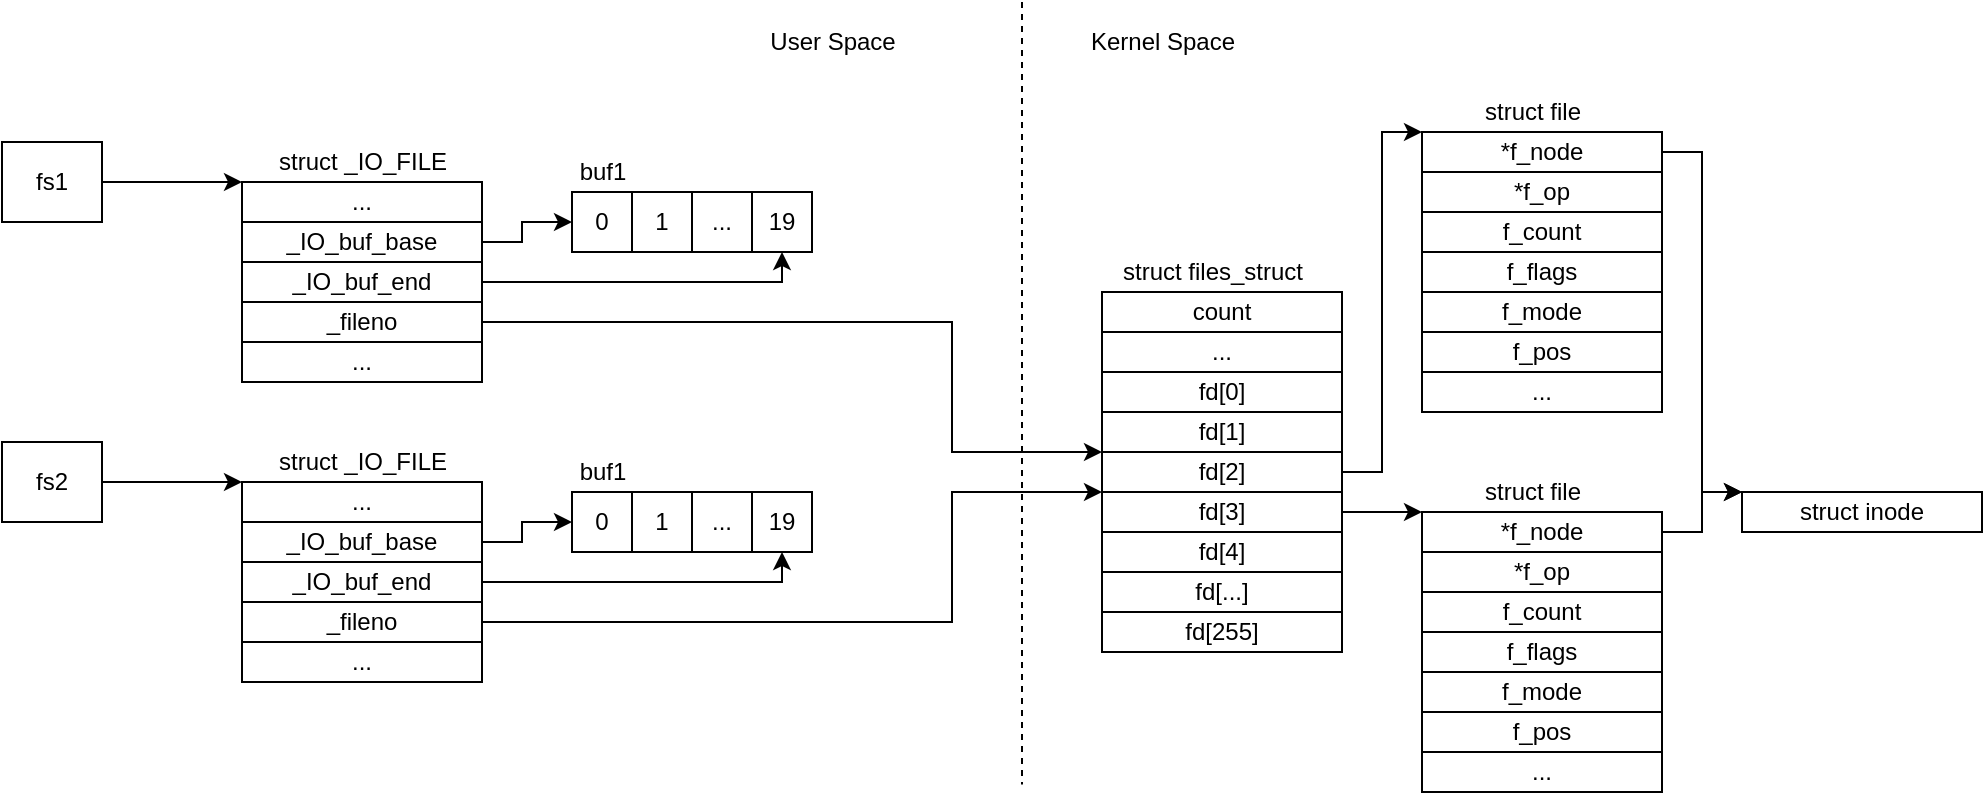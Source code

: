<mxfile>
    <diagram id="vR1wObXb0Fl8Qe1qTvs4" name="Page-1">
        <mxGraphModel dx="1013" dy="630" grid="0" gridSize="10" guides="1" tooltips="1" connect="1" arrows="1" fold="1" page="1" pageScale="1" pageWidth="1169" pageHeight="827" math="0" shadow="0">
            <root>
                <mxCell id="0"/>
                <mxCell id="1" parent="0"/>
                <mxCell id="37" style="edgeStyle=none;rounded=0;html=1;exitX=1;exitY=0.5;exitDx=0;exitDy=0;entryX=0;entryY=0;entryDx=0;entryDy=0;" parent="1" source="2" target="4" edge="1">
                    <mxGeometry relative="1" as="geometry"/>
                </mxCell>
                <mxCell id="2" value="fs1" style="whiteSpace=wrap;html=1;" parent="1" vertex="1">
                    <mxGeometry x="120" y="100" width="50" height="40" as="geometry"/>
                </mxCell>
                <mxCell id="38" style="edgeStyle=none;rounded=0;html=1;entryX=0;entryY=0;entryDx=0;entryDy=0;" parent="1" source="3" target="10" edge="1">
                    <mxGeometry relative="1" as="geometry"/>
                </mxCell>
                <mxCell id="3" value="fs2" style="whiteSpace=wrap;html=1;" parent="1" vertex="1">
                    <mxGeometry x="120" y="250" width="50" height="40" as="geometry"/>
                </mxCell>
                <mxCell id="4" value="..." style="whiteSpace=wrap;html=1;" parent="1" vertex="1">
                    <mxGeometry x="240" y="120" width="120" height="20" as="geometry"/>
                </mxCell>
                <mxCell id="31" style="edgeStyle=none;rounded=0;html=1;exitX=1;exitY=0.5;exitDx=0;exitDy=0;entryX=0;entryY=0.5;entryDx=0;entryDy=0;" parent="1" source="5" target="16" edge="1">
                    <mxGeometry relative="1" as="geometry">
                        <Array as="points">
                            <mxPoint x="380" y="150"/>
                            <mxPoint x="380" y="140"/>
                        </Array>
                    </mxGeometry>
                </mxCell>
                <mxCell id="5" value="_IO_buf_base" style="whiteSpace=wrap;html=1;" parent="1" vertex="1">
                    <mxGeometry x="240" y="140" width="120" height="20" as="geometry"/>
                </mxCell>
                <mxCell id="32" style="edgeStyle=none;rounded=0;html=1;exitX=1;exitY=0.5;exitDx=0;exitDy=0;entryX=0.5;entryY=1;entryDx=0;entryDy=0;" parent="1" source="6" target="19" edge="1">
                    <mxGeometry relative="1" as="geometry">
                        <Array as="points">
                            <mxPoint x="370" y="170"/>
                            <mxPoint x="510" y="170"/>
                        </Array>
                    </mxGeometry>
                </mxCell>
                <mxCell id="6" value="_IO_buf_end" style="whiteSpace=wrap;html=1;" parent="1" vertex="1">
                    <mxGeometry x="240" y="160" width="120" height="20" as="geometry"/>
                </mxCell>
                <mxCell id="35" style="edgeStyle=none;rounded=0;html=1;exitX=1;exitY=0.5;exitDx=0;exitDy=0;entryX=0;entryY=1;entryDx=0;entryDy=0;" parent="1" source="7" target="65" edge="1">
                    <mxGeometry relative="1" as="geometry">
                        <Array as="points">
                            <mxPoint x="595" y="190"/>
                            <mxPoint x="595" y="255"/>
                        </Array>
                        <mxPoint x="595" y="230.0" as="targetPoint"/>
                    </mxGeometry>
                </mxCell>
                <mxCell id="7" value="_fileno" style="whiteSpace=wrap;html=1;" parent="1" vertex="1">
                    <mxGeometry x="240" y="180" width="120" height="20" as="geometry"/>
                </mxCell>
                <mxCell id="8" value="..." style="whiteSpace=wrap;html=1;" parent="1" vertex="1">
                    <mxGeometry x="240" y="200" width="120" height="20" as="geometry"/>
                </mxCell>
                <mxCell id="9" value="struct _IO_FILE" style="text;html=1;resizable=0;autosize=1;align=center;verticalAlign=middle;points=[];fillColor=none;strokeColor=none;rounded=0;" parent="1" vertex="1">
                    <mxGeometry x="250" y="100" width="100" height="20" as="geometry"/>
                </mxCell>
                <mxCell id="10" value="..." style="whiteSpace=wrap;html=1;" parent="1" vertex="1">
                    <mxGeometry x="240" y="270" width="120" height="20" as="geometry"/>
                </mxCell>
                <mxCell id="30" style="edgeStyle=none;html=1;exitX=1;exitY=0.5;exitDx=0;exitDy=0;entryX=0;entryY=0.5;entryDx=0;entryDy=0;rounded=0;" parent="1" source="11" target="25" edge="1">
                    <mxGeometry relative="1" as="geometry">
                        <Array as="points">
                            <mxPoint x="380" y="300"/>
                            <mxPoint x="380" y="290"/>
                        </Array>
                    </mxGeometry>
                </mxCell>
                <mxCell id="11" value="_IO_buf_base" style="whiteSpace=wrap;html=1;" parent="1" vertex="1">
                    <mxGeometry x="240" y="290" width="120" height="20" as="geometry"/>
                </mxCell>
                <mxCell id="33" style="edgeStyle=none;rounded=0;html=1;exitX=1;exitY=0.5;exitDx=0;exitDy=0;entryX=0.5;entryY=1;entryDx=0;entryDy=0;" parent="1" source="12" target="28" edge="1">
                    <mxGeometry relative="1" as="geometry">
                        <Array as="points">
                            <mxPoint x="370" y="320"/>
                            <mxPoint x="400" y="320"/>
                            <mxPoint x="510" y="320"/>
                        </Array>
                    </mxGeometry>
                </mxCell>
                <mxCell id="12" value="_IO_buf_end" style="whiteSpace=wrap;html=1;" parent="1" vertex="1">
                    <mxGeometry x="240" y="310" width="120" height="20" as="geometry"/>
                </mxCell>
                <mxCell id="36" style="edgeStyle=none;rounded=0;html=1;exitX=1;exitY=0.5;exitDx=0;exitDy=0;entryX=0;entryY=0;entryDx=0;entryDy=0;" parent="1" source="13" target="81" edge="1">
                    <mxGeometry relative="1" as="geometry">
                        <Array as="points">
                            <mxPoint x="595" y="340"/>
                            <mxPoint x="595" y="275"/>
                        </Array>
                        <mxPoint x="595" y="270.0" as="targetPoint"/>
                    </mxGeometry>
                </mxCell>
                <mxCell id="13" value="_fileno" style="whiteSpace=wrap;html=1;" parent="1" vertex="1">
                    <mxGeometry x="240" y="330" width="120" height="20" as="geometry"/>
                </mxCell>
                <mxCell id="14" value="..." style="whiteSpace=wrap;html=1;" parent="1" vertex="1">
                    <mxGeometry x="240" y="350" width="120" height="20" as="geometry"/>
                </mxCell>
                <mxCell id="15" value="struct _IO_FILE" style="text;html=1;resizable=0;autosize=1;align=center;verticalAlign=middle;points=[];fillColor=none;strokeColor=none;rounded=0;" parent="1" vertex="1">
                    <mxGeometry x="250" y="250" width="100" height="20" as="geometry"/>
                </mxCell>
                <mxCell id="16" value="0" style="whiteSpace=wrap;html=1;" parent="1" vertex="1">
                    <mxGeometry x="405" y="125" width="30" height="30" as="geometry"/>
                </mxCell>
                <mxCell id="17" value="1" style="whiteSpace=wrap;html=1;" parent="1" vertex="1">
                    <mxGeometry x="435" y="125" width="30" height="30" as="geometry"/>
                </mxCell>
                <mxCell id="18" value="..." style="whiteSpace=wrap;html=1;" parent="1" vertex="1">
                    <mxGeometry x="465" y="125" width="30" height="30" as="geometry"/>
                </mxCell>
                <mxCell id="19" value="19" style="whiteSpace=wrap;html=1;" parent="1" vertex="1">
                    <mxGeometry x="495" y="125" width="30" height="30" as="geometry"/>
                </mxCell>
                <mxCell id="20" value="buf1" style="text;html=1;resizable=0;autosize=1;align=center;verticalAlign=middle;points=[];fillColor=none;strokeColor=none;rounded=0;" parent="1" vertex="1">
                    <mxGeometry x="400" y="105" width="40" height="20" as="geometry"/>
                </mxCell>
                <mxCell id="25" value="0" style="whiteSpace=wrap;html=1;" parent="1" vertex="1">
                    <mxGeometry x="405" y="275" width="30" height="30" as="geometry"/>
                </mxCell>
                <mxCell id="26" value="1" style="whiteSpace=wrap;html=1;" parent="1" vertex="1">
                    <mxGeometry x="435" y="275" width="30" height="30" as="geometry"/>
                </mxCell>
                <mxCell id="27" value="..." style="whiteSpace=wrap;html=1;" parent="1" vertex="1">
                    <mxGeometry x="465" y="275" width="30" height="30" as="geometry"/>
                </mxCell>
                <mxCell id="28" value="19" style="whiteSpace=wrap;html=1;" parent="1" vertex="1">
                    <mxGeometry x="495" y="275" width="30" height="30" as="geometry"/>
                </mxCell>
                <mxCell id="29" value="buf1" style="text;html=1;resizable=0;autosize=1;align=center;verticalAlign=middle;points=[];fillColor=none;strokeColor=none;rounded=0;" parent="1" vertex="1">
                    <mxGeometry x="400" y="255" width="40" height="20" as="geometry"/>
                </mxCell>
                <mxCell id="59" style="edgeStyle=none;rounded=0;html=1;endArrow=none;endFill=0;dashed=1;" parent="1" edge="1">
                    <mxGeometry relative="1" as="geometry">
                        <mxPoint x="630" y="30" as="sourcePoint"/>
                        <mxPoint x="630" y="421.235" as="targetPoint"/>
                    </mxGeometry>
                </mxCell>
                <mxCell id="57" value="User Space" style="text;html=1;resizable=0;autosize=1;align=center;verticalAlign=middle;points=[];fillColor=none;strokeColor=none;rounded=0;" parent="1" vertex="1">
                    <mxGeometry x="495" y="40" width="80" height="20" as="geometry"/>
                </mxCell>
                <mxCell id="58" value="Kernel Space" style="text;html=1;resizable=0;autosize=1;align=center;verticalAlign=middle;points=[];fillColor=none;strokeColor=none;rounded=0;" parent="1" vertex="1">
                    <mxGeometry x="655" y="40" width="90" height="20" as="geometry"/>
                </mxCell>
                <mxCell id="62" value="count" style="whiteSpace=wrap;html=1;" vertex="1" parent="1">
                    <mxGeometry x="670" y="175" width="120" height="20" as="geometry"/>
                </mxCell>
                <mxCell id="63" value="..." style="whiteSpace=wrap;html=1;" vertex="1" parent="1">
                    <mxGeometry x="670" y="195" width="120" height="20" as="geometry"/>
                </mxCell>
                <mxCell id="64" value="fd[0]" style="whiteSpace=wrap;html=1;" vertex="1" parent="1">
                    <mxGeometry x="670" y="215" width="120" height="20" as="geometry"/>
                </mxCell>
                <mxCell id="65" value="fd[1]" style="whiteSpace=wrap;html=1;" vertex="1" parent="1">
                    <mxGeometry x="670" y="235" width="120" height="20" as="geometry"/>
                </mxCell>
                <mxCell id="66" value="fd[...]" style="whiteSpace=wrap;html=1;" vertex="1" parent="1">
                    <mxGeometry x="670" y="315" width="120" height="20" as="geometry"/>
                </mxCell>
                <mxCell id="67" value="fd[255]" style="whiteSpace=wrap;html=1;" vertex="1" parent="1">
                    <mxGeometry x="670" y="335" width="120" height="20" as="geometry"/>
                </mxCell>
                <mxCell id="68" value="struct files_struct" style="text;html=1;resizable=0;autosize=1;align=center;verticalAlign=middle;points=[];fillColor=none;strokeColor=none;rounded=0;" vertex="1" parent="1">
                    <mxGeometry x="670" y="155" width="110" height="20" as="geometry"/>
                </mxCell>
                <mxCell id="69" style="edgeStyle=none;rounded=0;html=1;exitX=1;exitY=0.5;exitDx=0;exitDy=0;entryX=0;entryY=0;entryDx=0;entryDy=0;" edge="1" parent="1" source="70" target="77">
                    <mxGeometry relative="1" as="geometry">
                        <Array as="points">
                            <mxPoint x="970" y="295"/>
                            <mxPoint x="970" y="275"/>
                        </Array>
                    </mxGeometry>
                </mxCell>
                <mxCell id="70" value="*f_node" style="whiteSpace=wrap;html=1;" vertex="1" parent="1">
                    <mxGeometry x="830" y="285" width="120" height="20" as="geometry"/>
                </mxCell>
                <mxCell id="71" value="*f_op" style="whiteSpace=wrap;html=1;" vertex="1" parent="1">
                    <mxGeometry x="830" y="305" width="120" height="20" as="geometry"/>
                </mxCell>
                <mxCell id="72" value="f_count" style="whiteSpace=wrap;html=1;" vertex="1" parent="1">
                    <mxGeometry x="830" y="325" width="120" height="20" as="geometry"/>
                </mxCell>
                <mxCell id="73" value="f_flags" style="whiteSpace=wrap;html=1;" vertex="1" parent="1">
                    <mxGeometry x="830" y="345" width="120" height="20" as="geometry"/>
                </mxCell>
                <mxCell id="74" value="f_mode" style="whiteSpace=wrap;html=1;" vertex="1" parent="1">
                    <mxGeometry x="830" y="365" width="120" height="20" as="geometry"/>
                </mxCell>
                <mxCell id="75" value="f_pos" style="whiteSpace=wrap;html=1;" vertex="1" parent="1">
                    <mxGeometry x="830" y="385" width="120" height="20" as="geometry"/>
                </mxCell>
                <mxCell id="76" value="..." style="whiteSpace=wrap;html=1;" vertex="1" parent="1">
                    <mxGeometry x="830" y="405" width="120" height="20" as="geometry"/>
                </mxCell>
                <mxCell id="77" value="struct inode" style="whiteSpace=wrap;html=1;" vertex="1" parent="1">
                    <mxGeometry x="990" y="275" width="120" height="20" as="geometry"/>
                </mxCell>
                <mxCell id="78" style="edgeStyle=none;rounded=0;html=1;exitX=1;exitY=0.5;exitDx=0;exitDy=0;entryX=0;entryY=0;entryDx=0;entryDy=0;" edge="1" parent="1" source="79" target="84">
                    <mxGeometry relative="1" as="geometry">
                        <Array as="points">
                            <mxPoint x="810" y="265"/>
                            <mxPoint x="810" y="95"/>
                        </Array>
                    </mxGeometry>
                </mxCell>
                <mxCell id="79" value="fd[2]" style="whiteSpace=wrap;html=1;" vertex="1" parent="1">
                    <mxGeometry x="670" y="255" width="120" height="20" as="geometry"/>
                </mxCell>
                <mxCell id="80" style="edgeStyle=none;rounded=0;html=1;exitX=1;exitY=0.5;exitDx=0;exitDy=0;entryX=0;entryY=0;entryDx=0;entryDy=0;" edge="1" parent="1" source="81" target="70">
                    <mxGeometry relative="1" as="geometry"/>
                </mxCell>
                <mxCell id="81" value="fd[3]" style="whiteSpace=wrap;html=1;" vertex="1" parent="1">
                    <mxGeometry x="670" y="275" width="120" height="20" as="geometry"/>
                </mxCell>
                <mxCell id="82" value="fd[4]" style="whiteSpace=wrap;html=1;" vertex="1" parent="1">
                    <mxGeometry x="670" y="295" width="120" height="20" as="geometry"/>
                </mxCell>
                <mxCell id="83" style="edgeStyle=none;html=1;exitX=1;exitY=0.5;exitDx=0;exitDy=0;entryX=0;entryY=0;entryDx=0;entryDy=0;rounded=0;" edge="1" parent="1" source="84" target="77">
                    <mxGeometry relative="1" as="geometry">
                        <Array as="points">
                            <mxPoint x="970" y="105"/>
                            <mxPoint x="970" y="275"/>
                        </Array>
                    </mxGeometry>
                </mxCell>
                <mxCell id="84" value="*f_node" style="whiteSpace=wrap;html=1;" vertex="1" parent="1">
                    <mxGeometry x="830" y="95" width="120" height="20" as="geometry"/>
                </mxCell>
                <mxCell id="85" value="*f_op" style="whiteSpace=wrap;html=1;" vertex="1" parent="1">
                    <mxGeometry x="830" y="115" width="120" height="20" as="geometry"/>
                </mxCell>
                <mxCell id="86" value="f_count" style="whiteSpace=wrap;html=1;" vertex="1" parent="1">
                    <mxGeometry x="830" y="135" width="120" height="20" as="geometry"/>
                </mxCell>
                <mxCell id="87" value="f_flags" style="whiteSpace=wrap;html=1;" vertex="1" parent="1">
                    <mxGeometry x="830" y="155" width="120" height="20" as="geometry"/>
                </mxCell>
                <mxCell id="88" value="f_mode" style="whiteSpace=wrap;html=1;" vertex="1" parent="1">
                    <mxGeometry x="830" y="175" width="120" height="20" as="geometry"/>
                </mxCell>
                <mxCell id="89" value="f_pos" style="whiteSpace=wrap;html=1;" vertex="1" parent="1">
                    <mxGeometry x="830" y="195" width="120" height="20" as="geometry"/>
                </mxCell>
                <mxCell id="90" value="..." style="whiteSpace=wrap;html=1;" vertex="1" parent="1">
                    <mxGeometry x="830" y="215" width="120" height="20" as="geometry"/>
                </mxCell>
                <mxCell id="91" value="struct file" style="text;html=1;resizable=0;autosize=1;align=center;verticalAlign=middle;points=[];fillColor=none;strokeColor=none;rounded=0;" vertex="1" parent="1">
                    <mxGeometry x="855" y="265" width="60" height="20" as="geometry"/>
                </mxCell>
                <mxCell id="92" value="struct file" style="text;html=1;resizable=0;autosize=1;align=center;verticalAlign=middle;points=[];fillColor=none;strokeColor=none;rounded=0;" vertex="1" parent="1">
                    <mxGeometry x="855" y="75" width="60" height="20" as="geometry"/>
                </mxCell>
            </root>
        </mxGraphModel>
    </diagram>
</mxfile>